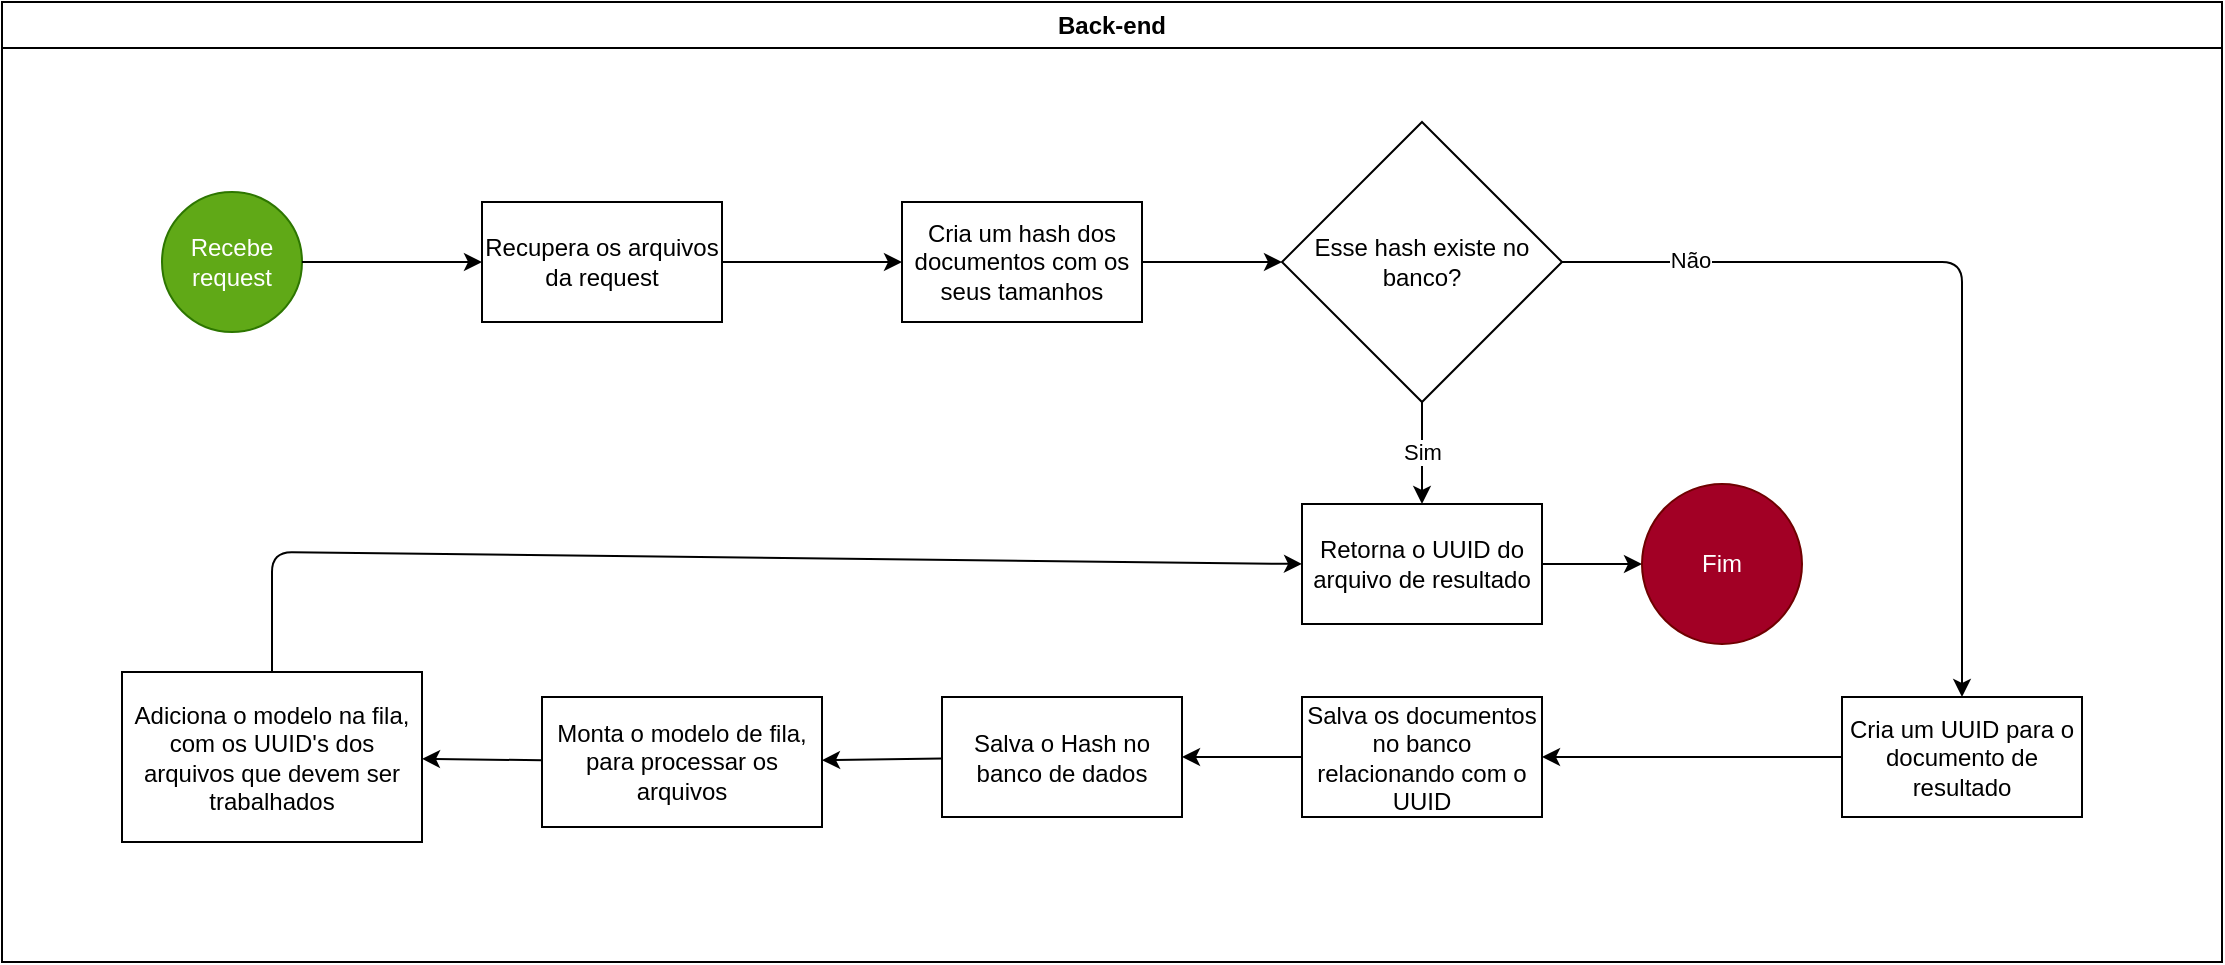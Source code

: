 <mxfile>
    <diagram id="wBrmlLVyGoueniPOxYUC" name="Page-1">
        <mxGraphModel dx="2967" dy="2106" grid="1" gridSize="10" guides="1" tooltips="1" connect="1" arrows="1" fold="1" page="1" pageScale="1" pageWidth="827" pageHeight="1169" background="none" math="0" shadow="0">
            <root>
                <mxCell id="0"/>
                <mxCell id="1" parent="0"/>
                <mxCell id="5" value="Back-end" style="swimlane;whiteSpace=wrap;html=1;" parent="1" vertex="1">
                    <mxGeometry x="-980" y="-670" width="1110" height="480" as="geometry"/>
                </mxCell>
                <mxCell id="2" value="Recebe request" style="ellipse;whiteSpace=wrap;html=1;aspect=fixed;fillColor=#60a917;fontColor=#ffffff;strokeColor=#2D7600;" parent="5" vertex="1">
                    <mxGeometry x="80" y="95" width="70" height="70" as="geometry"/>
                </mxCell>
                <mxCell id="7" value="" style="edgeStyle=none;html=1;" parent="5" source="3" target="6" edge="1">
                    <mxGeometry relative="1" as="geometry"/>
                </mxCell>
                <mxCell id="3" value="Recupera os arquivos da request" style="whiteSpace=wrap;html=1;" parent="5" vertex="1">
                    <mxGeometry x="240" y="100" width="120" height="60" as="geometry"/>
                </mxCell>
                <mxCell id="4" value="" style="edgeStyle=none;html=1;" parent="5" source="2" target="3" edge="1">
                    <mxGeometry relative="1" as="geometry"/>
                </mxCell>
                <mxCell id="56" style="edgeStyle=none;html=1;entryX=0;entryY=0.5;entryDx=0;entryDy=0;" edge="1" parent="5" source="6" target="55">
                    <mxGeometry relative="1" as="geometry"/>
                </mxCell>
                <mxCell id="6" value="Cria um hash dos documentos com os seus tamanhos" style="whiteSpace=wrap;html=1;" parent="5" vertex="1">
                    <mxGeometry x="450" y="100" width="120" height="60" as="geometry"/>
                </mxCell>
                <mxCell id="40" value="" style="edgeStyle=none;html=1;" edge="1" parent="5" source="8" target="39">
                    <mxGeometry relative="1" as="geometry"/>
                </mxCell>
                <mxCell id="8" value="Cria um UUID para o documento de resultado" style="whiteSpace=wrap;html=1;" parent="5" vertex="1">
                    <mxGeometry x="920" y="347.5" width="120" height="60" as="geometry"/>
                </mxCell>
                <mxCell id="42" value="" style="edgeStyle=none;html=1;" edge="1" parent="5" source="39" target="41">
                    <mxGeometry relative="1" as="geometry"/>
                </mxCell>
                <mxCell id="39" value="Salva os documentos no banco relacionando com o UUID" style="whiteSpace=wrap;html=1;" vertex="1" parent="5">
                    <mxGeometry x="650" y="347.5" width="120" height="60" as="geometry"/>
                </mxCell>
                <mxCell id="44" value="" style="edgeStyle=none;html=1;" edge="1" parent="5" source="41" target="43">
                    <mxGeometry relative="1" as="geometry"/>
                </mxCell>
                <mxCell id="41" value="Salva o Hash no banco de dados" style="whiteSpace=wrap;html=1;" vertex="1" parent="5">
                    <mxGeometry x="470" y="347.5" width="120" height="60" as="geometry"/>
                </mxCell>
                <mxCell id="46" value="" style="edgeStyle=none;html=1;" edge="1" parent="5" source="43" target="45">
                    <mxGeometry relative="1" as="geometry"/>
                </mxCell>
                <mxCell id="43" value="Monta o modelo de fila, para processar os arquivos" style="whiteSpace=wrap;html=1;" vertex="1" parent="5">
                    <mxGeometry x="270" y="347.5" width="140" height="65" as="geometry"/>
                </mxCell>
                <mxCell id="62" style="edgeStyle=none;html=1;entryX=0;entryY=0.5;entryDx=0;entryDy=0;" edge="1" parent="5" source="45" target="47">
                    <mxGeometry relative="1" as="geometry">
                        <Array as="points">
                            <mxPoint x="135" y="275"/>
                        </Array>
                    </mxGeometry>
                </mxCell>
                <mxCell id="45" value="Adiciona o modelo na fila, com os UUID's dos arquivos que devem ser trabalhados" style="whiteSpace=wrap;html=1;" vertex="1" parent="5">
                    <mxGeometry x="60" y="335" width="150" height="85" as="geometry"/>
                </mxCell>
                <mxCell id="50" value="" style="edgeStyle=none;html=1;" edge="1" parent="5" source="47" target="49">
                    <mxGeometry relative="1" as="geometry"/>
                </mxCell>
                <mxCell id="47" value="Retorna o UUID do arquivo de resultado" style="whiteSpace=wrap;html=1;" vertex="1" parent="5">
                    <mxGeometry x="650" y="251" width="120" height="60" as="geometry"/>
                </mxCell>
                <mxCell id="49" value="Fim" style="ellipse;whiteSpace=wrap;html=1;fillColor=#a20025;fontColor=#ffffff;strokeColor=#6F0000;" vertex="1" parent="5">
                    <mxGeometry x="820" y="241" width="80" height="80" as="geometry"/>
                </mxCell>
                <mxCell id="57" style="edgeStyle=none;html=1;entryX=0.5;entryY=0;entryDx=0;entryDy=0;" edge="1" parent="5" source="55" target="8">
                    <mxGeometry relative="1" as="geometry">
                        <Array as="points">
                            <mxPoint x="980" y="130"/>
                        </Array>
                    </mxGeometry>
                </mxCell>
                <mxCell id="58" value="Não" style="edgeLabel;html=1;align=center;verticalAlign=middle;resizable=0;points=[];" vertex="1" connectable="0" parent="57">
                    <mxGeometry x="-0.694" y="1" relative="1" as="geometry">
                        <mxPoint as="offset"/>
                    </mxGeometry>
                </mxCell>
                <mxCell id="60" style="edgeStyle=none;html=1;entryX=0.5;entryY=0;entryDx=0;entryDy=0;" edge="1" parent="5" source="55" target="47">
                    <mxGeometry relative="1" as="geometry"/>
                </mxCell>
                <mxCell id="61" value="Sim" style="edgeLabel;html=1;align=center;verticalAlign=middle;resizable=0;points=[];" vertex="1" connectable="0" parent="60">
                    <mxGeometry x="0.419" y="2" relative="1" as="geometry">
                        <mxPoint x="-2" y="-11" as="offset"/>
                    </mxGeometry>
                </mxCell>
                <mxCell id="55" value="Esse hash existe no banco?" style="rhombus;whiteSpace=wrap;html=1;" vertex="1" parent="5">
                    <mxGeometry x="640" y="60" width="140" height="140" as="geometry"/>
                </mxCell>
            </root>
        </mxGraphModel>
    </diagram>
</mxfile>